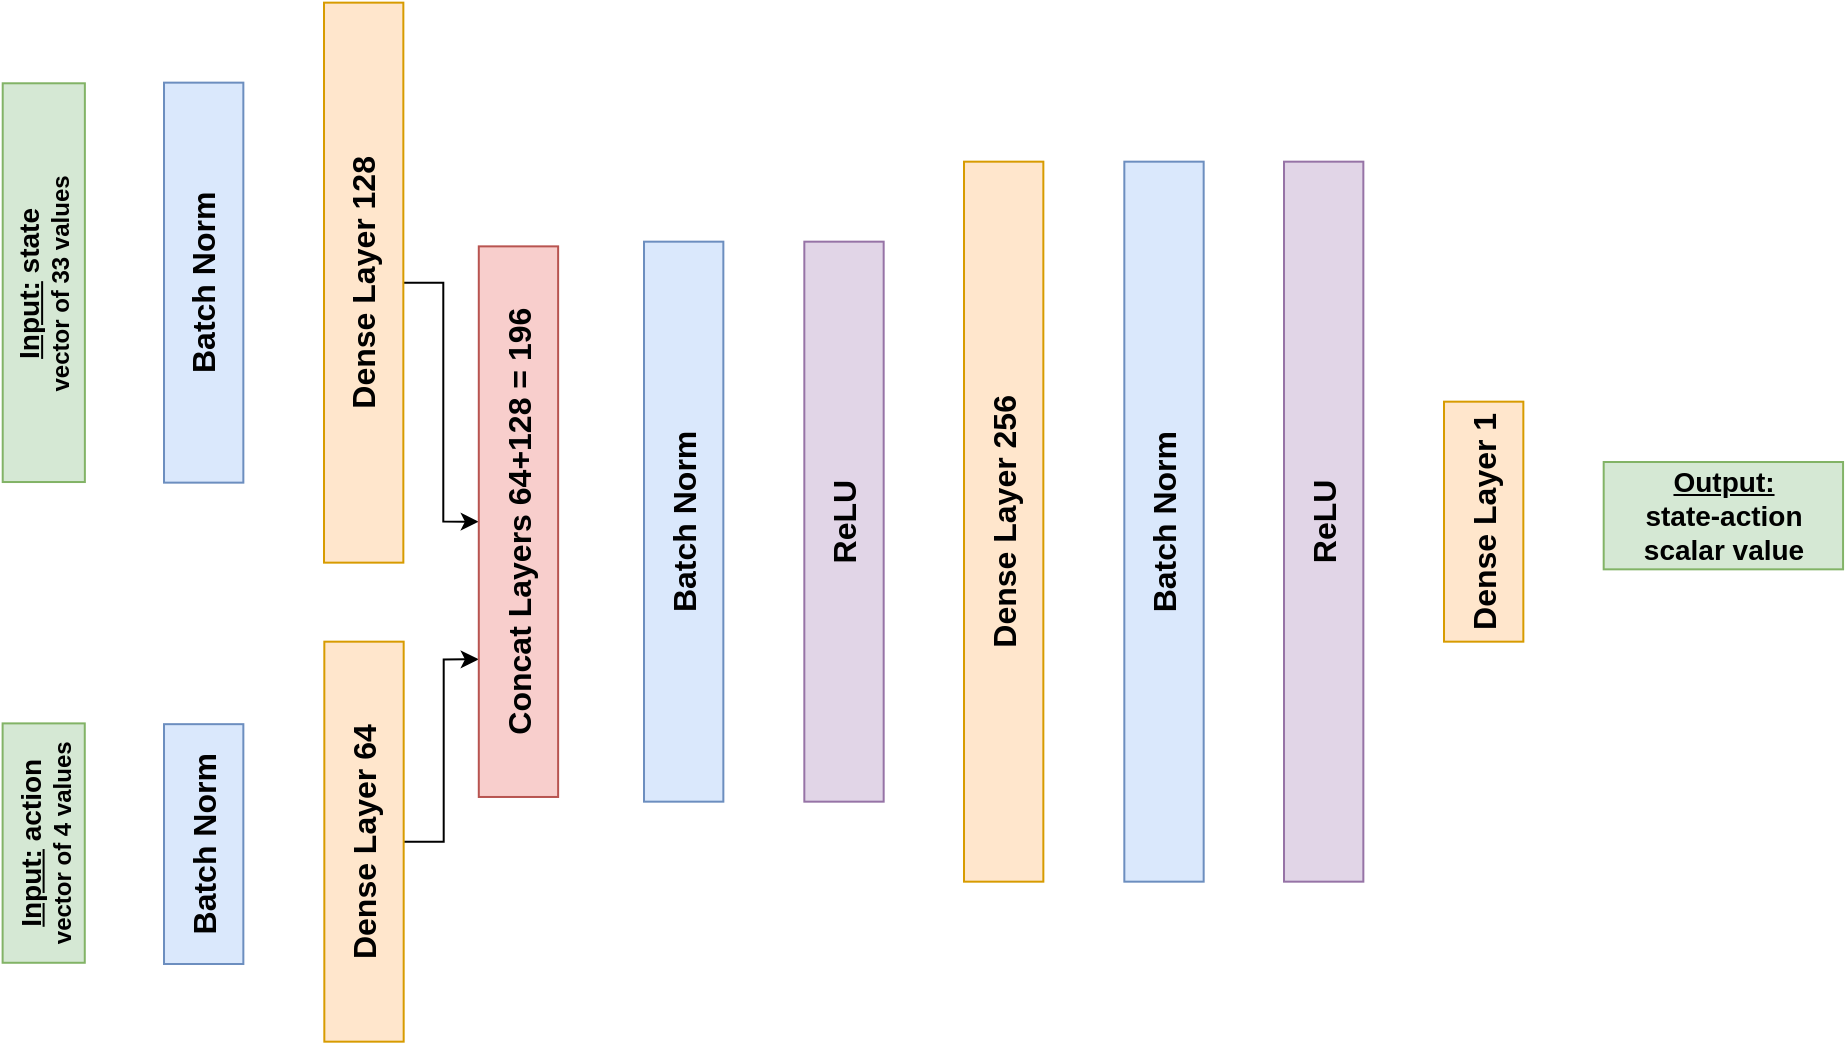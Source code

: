 <mxfile version="13.7.3" type="device"><diagram id="Yw55RcFxszhGOJepZ_cG" name="Page-1"><mxGraphModel dx="1422" dy="822" grid="1" gridSize="10" guides="1" tooltips="1" connect="1" arrows="1" fold="1" page="1" pageScale="1" pageWidth="1169" pageHeight="827" math="0" shadow="0"><root><mxCell id="0"/><mxCell id="1" parent="0"/><mxCell id="ox0YjtWcE0LoeuiBgHln-1" value="&lt;b&gt;&lt;u style=&quot;font-size: 14px&quot;&gt;Input:&lt;/u&gt;&lt;span style=&quot;font-size: 14px&quot;&gt;&amp;nbsp;state&lt;/span&gt;&lt;br&gt;&lt;font style=&quot;font-size: 12px&quot;&gt;vector of 33 values&lt;/font&gt;&lt;/b&gt;" style="rounded=0;whiteSpace=wrap;html=1;rotation=-90;fillColor=#d5e8d4;strokeColor=#82b366;" vertex="1" parent="1"><mxGeometry x="-39.79" y="279.79" width="199.37" height="41.08" as="geometry"/></mxCell><mxCell id="ox0YjtWcE0LoeuiBgHln-2" value="&lt;b&gt;&lt;font style=&quot;font-size: 16px&quot;&gt;Batch Norm&lt;/font&gt;&lt;/b&gt;" style="rounded=0;whiteSpace=wrap;html=1;fillColor=#dae8fc;strokeColor=#6c8ebf;rotation=-90;" vertex="1" parent="1"><mxGeometry x="39.84" y="280.49" width="200" height="39.67" as="geometry"/></mxCell><mxCell id="ox0YjtWcE0LoeuiBgHln-16" value="" style="edgeStyle=orthogonalEdgeStyle;rounded=0;orthogonalLoop=1;jettySize=auto;html=1;entryX=0.5;entryY=0;entryDx=0;entryDy=0;" edge="1" parent="1" source="ox0YjtWcE0LoeuiBgHln-3" target="ox0YjtWcE0LoeuiBgHln-14"><mxGeometry relative="1" as="geometry"/></mxCell><mxCell id="ox0YjtWcE0LoeuiBgHln-3" value="&lt;b&gt;&lt;font style=&quot;font-size: 16px&quot;&gt;Dense Layer 128&lt;/font&gt;&lt;/b&gt;" style="rounded=0;whiteSpace=wrap;html=1;fillColor=#ffe6cc;strokeColor=#d79b00;rotation=-90;" vertex="1" parent="1"><mxGeometry x="79.84" y="280.49" width="280" height="39.67" as="geometry"/></mxCell><mxCell id="ox0YjtWcE0LoeuiBgHln-4" value="&lt;b&gt;&lt;font style=&quot;font-size: 16px&quot;&gt;Batch Norm&lt;/font&gt;&lt;/b&gt;" style="rounded=0;whiteSpace=wrap;html=1;fillColor=#dae8fc;strokeColor=#6c8ebf;rotation=-90;" vertex="1" parent="1"><mxGeometry x="239.84" y="400" width="280" height="39.67" as="geometry"/></mxCell><mxCell id="ox0YjtWcE0LoeuiBgHln-5" value="&lt;b&gt;&lt;font style=&quot;font-size: 16px&quot;&gt;ReLU&lt;br&gt;&lt;/font&gt;&lt;/b&gt;" style="rounded=0;whiteSpace=wrap;html=1;fillColor=#e1d5e7;strokeColor=#9673a6;rotation=-90;" vertex="1" parent="1"><mxGeometry x="320" y="400" width="280" height="39.67" as="geometry"/></mxCell><mxCell id="ox0YjtWcE0LoeuiBgHln-6" value="&lt;b&gt;&lt;font style=&quot;font-size: 16px&quot;&gt;Dense Layer 256&lt;/font&gt;&lt;/b&gt;" style="rounded=0;whiteSpace=wrap;html=1;fillColor=#ffe6cc;strokeColor=#d79b00;rotation=-90;" vertex="1" parent="1"><mxGeometry x="359.84" y="400" width="360" height="39.67" as="geometry"/></mxCell><mxCell id="ox0YjtWcE0LoeuiBgHln-7" value="&lt;b&gt;&lt;font style=&quot;font-size: 16px&quot;&gt;Batch Norm&lt;/font&gt;&lt;/b&gt;" style="rounded=0;whiteSpace=wrap;html=1;fillColor=#dae8fc;strokeColor=#6c8ebf;rotation=-90;" vertex="1" parent="1"><mxGeometry x="440" y="400" width="360" height="39.67" as="geometry"/></mxCell><mxCell id="ox0YjtWcE0LoeuiBgHln-8" value="&lt;b&gt;&lt;font style=&quot;font-size: 16px&quot;&gt;ReLU&lt;br&gt;&lt;/font&gt;&lt;/b&gt;" style="rounded=0;whiteSpace=wrap;html=1;fillColor=#e1d5e7;strokeColor=#9673a6;rotation=-90;" vertex="1" parent="1"><mxGeometry x="519.84" y="400" width="360" height="39.67" as="geometry"/></mxCell><mxCell id="ox0YjtWcE0LoeuiBgHln-9" value="&lt;b&gt;&lt;u style=&quot;font-size: 14px&quot;&gt;Output:&lt;br&gt;&lt;/u&gt;&lt;span style=&quot;font-size: 14px&quot;&gt;state-action scalar value&lt;/span&gt;&lt;/b&gt;" style="rounded=0;whiteSpace=wrap;html=1;rotation=0;fillColor=#d5e8d4;strokeColor=#82b366;" vertex="1" parent="1"><mxGeometry x="839.84" y="390" width="119.69" height="53.67" as="geometry"/></mxCell><mxCell id="ox0YjtWcE0LoeuiBgHln-10" value="&lt;b&gt;&lt;font style=&quot;font-size: 16px&quot;&gt;Dense Layer 1&lt;/font&gt;&lt;/b&gt;" style="rounded=0;whiteSpace=wrap;html=1;fillColor=#ffe6cc;strokeColor=#d79b00;rotation=-90;" vertex="1" parent="1"><mxGeometry x="719.84" y="400" width="120" height="39.67" as="geometry"/></mxCell><mxCell id="ox0YjtWcE0LoeuiBgHln-11" value="&lt;b&gt;&lt;u style=&quot;font-size: 14px&quot;&gt;Input:&lt;/u&gt;&lt;span style=&quot;font-size: 14px&quot;&gt;&amp;nbsp;action&lt;/span&gt;&lt;br&gt;&lt;font style=&quot;font-size: 12px&quot;&gt;vector of 4 values&lt;/font&gt;&lt;/b&gt;" style="rounded=0;whiteSpace=wrap;html=1;rotation=-90;fillColor=#d5e8d4;strokeColor=#82b366;" vertex="1" parent="1"><mxGeometry y="560" width="119.69" height="41.08" as="geometry"/></mxCell><mxCell id="ox0YjtWcE0LoeuiBgHln-12" value="&lt;b&gt;&lt;font style=&quot;font-size: 16px&quot;&gt;Batch Norm&lt;/font&gt;&lt;/b&gt;" style="rounded=0;whiteSpace=wrap;html=1;fillColor=#dae8fc;strokeColor=#6c8ebf;rotation=-90;" vertex="1" parent="1"><mxGeometry x="79.88" y="561.21" width="119.92" height="39.67" as="geometry"/></mxCell><mxCell id="ox0YjtWcE0LoeuiBgHln-15" value="" style="edgeStyle=orthogonalEdgeStyle;rounded=0;orthogonalLoop=1;jettySize=auto;html=1;entryX=0.25;entryY=0;entryDx=0;entryDy=0;" edge="1" parent="1" source="ox0YjtWcE0LoeuiBgHln-13" target="ox0YjtWcE0LoeuiBgHln-14"><mxGeometry relative="1" as="geometry"><Array as="points"/></mxGeometry></mxCell><mxCell id="ox0YjtWcE0LoeuiBgHln-13" value="&lt;b&gt;&lt;font style=&quot;font-size: 16px&quot;&gt;Dense Layer 64&lt;/font&gt;&lt;/b&gt;" style="rounded=0;whiteSpace=wrap;html=1;fillColor=#ffe6cc;strokeColor=#d79b00;rotation=-90;" vertex="1" parent="1"><mxGeometry x="120" y="560" width="200" height="39.67" as="geometry"/></mxCell><mxCell id="ox0YjtWcE0LoeuiBgHln-14" value="&lt;b&gt;&lt;font style=&quot;font-size: 16px&quot;&gt;Concat Layers 64+128 = 196&lt;/font&gt;&lt;/b&gt;" style="rounded=0;whiteSpace=wrap;html=1;fillColor=#f8cecc;strokeColor=#b85450;rotation=-90;" vertex="1" parent="1"><mxGeometry x="159.58" y="400" width="275.3" height="39.67" as="geometry"/></mxCell></root></mxGraphModel></diagram></mxfile>